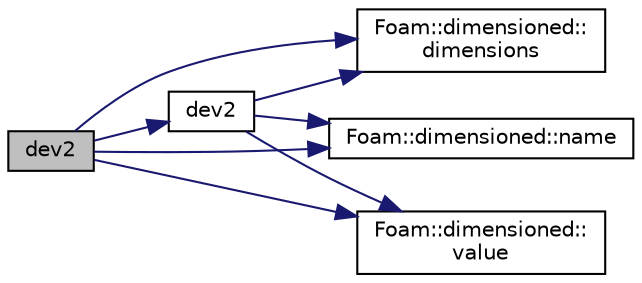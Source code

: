digraph "dev2"
{
  bgcolor="transparent";
  edge [fontname="Helvetica",fontsize="10",labelfontname="Helvetica",labelfontsize="10"];
  node [fontname="Helvetica",fontsize="10",shape=record];
  rankdir="LR";
  Node44842 [label="dev2",height=0.2,width=0.4,color="black", fillcolor="grey75", style="filled", fontcolor="black"];
  Node44842 -> Node44843 [color="midnightblue",fontsize="10",style="solid",fontname="Helvetica"];
  Node44843 [label="dev2",height=0.2,width=0.4,color="black",URL="$a21851.html#a01b360e0d7ad7b43a8037fc09929e96f"];
  Node44843 -> Node44844 [color="midnightblue",fontsize="10",style="solid",fontname="Helvetica"];
  Node44844 [label="Foam::dimensioned::\ldimensions",height=0.2,width=0.4,color="black",URL="$a27473.html#a512673c2674ca2d38885f1bb5f6994fb",tooltip="Return const reference to dimensions. "];
  Node44843 -> Node44845 [color="midnightblue",fontsize="10",style="solid",fontname="Helvetica"];
  Node44845 [label="Foam::dimensioned::name",height=0.2,width=0.4,color="black",URL="$a27473.html#ade4113569ef0db70665fded275a5e38e",tooltip="Return const reference to name. "];
  Node44843 -> Node44846 [color="midnightblue",fontsize="10",style="solid",fontname="Helvetica"];
  Node44846 [label="Foam::dimensioned::\lvalue",height=0.2,width=0.4,color="black",URL="$a27473.html#a7948200a26c85fc3a83ffa510a91d668",tooltip="Return const reference to value. "];
  Node44842 -> Node44844 [color="midnightblue",fontsize="10",style="solid",fontname="Helvetica"];
  Node44842 -> Node44845 [color="midnightblue",fontsize="10",style="solid",fontname="Helvetica"];
  Node44842 -> Node44846 [color="midnightblue",fontsize="10",style="solid",fontname="Helvetica"];
}
